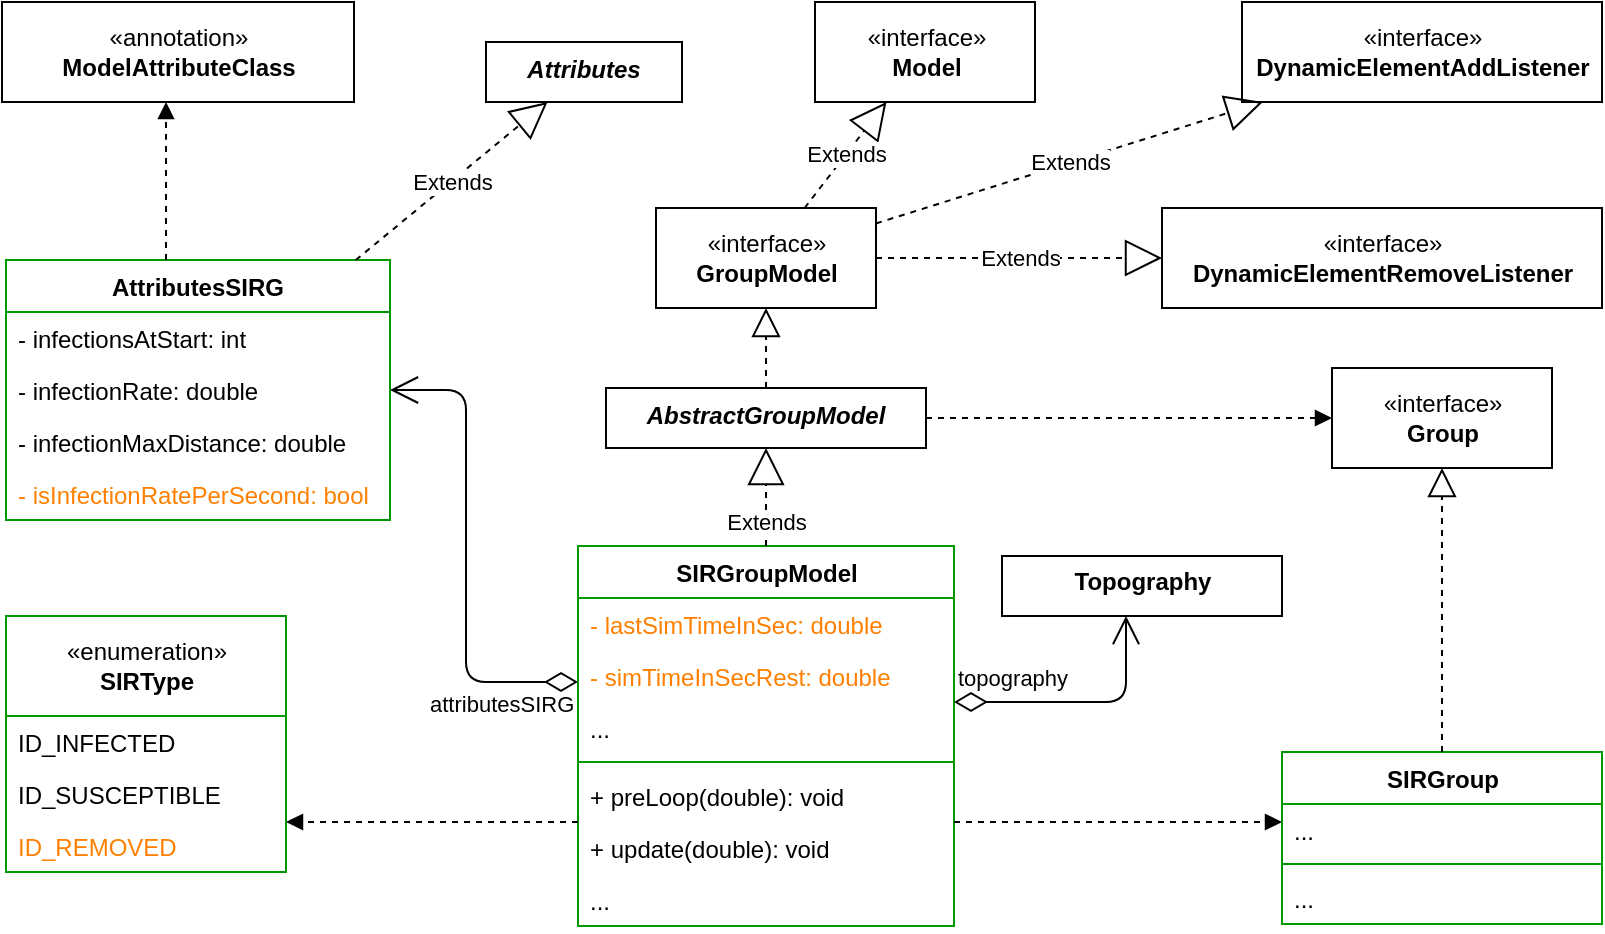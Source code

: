 <mxfile>
    <diagram id="IOOygLNPzqygK7LMgbDT" name="Page-1">
        <mxGraphModel dx="1045" dy="565" grid="1" gridSize="10" guides="1" tooltips="1" connect="1" arrows="1" fold="1" page="1" pageScale="1" pageWidth="1169" pageHeight="1654" math="0" shadow="0">
            <root>
                <mxCell id="0"/>
                <mxCell id="1" parent="0"/>
                <mxCell id="2" value="Attributes" style="swimlane;fontStyle=3;align=center;verticalAlign=top;childLayout=stackLayout;horizontal=1;startSize=26;horizontalStack=0;resizeParent=1;resizeParentMax=0;resizeLast=0;collapsible=1;marginBottom=0;swimlaneLine=0;" parent="1" vertex="1">
                    <mxGeometry x="420" y="190" width="98" height="30" as="geometry">
                        <mxRectangle x="254" y="40" width="90" height="26" as="alternateBounds"/>
                    </mxGeometry>
                </mxCell>
                <mxCell id="6" value="AttributesSIRG" style="swimlane;fontStyle=1;align=center;verticalAlign=top;childLayout=stackLayout;horizontal=1;startSize=26;horizontalStack=0;resizeParent=1;resizeParentMax=0;resizeLast=0;collapsible=1;marginBottom=0;swimlaneLine=1;strokeColor=#009900;" parent="1" vertex="1">
                    <mxGeometry x="180" y="299" width="192" height="130" as="geometry"/>
                </mxCell>
                <mxCell id="7" value="- infectionsAtStart: int" style="text;strokeColor=none;fillColor=none;align=left;verticalAlign=top;spacingLeft=4;spacingRight=4;overflow=hidden;rotatable=0;points=[[0,0.5],[1,0.5]];portConstraint=eastwest;" parent="6" vertex="1">
                    <mxGeometry y="26" width="192" height="26" as="geometry"/>
                </mxCell>
                <mxCell id="11" value="- infectionRate: double" style="text;strokeColor=none;fillColor=none;align=left;verticalAlign=top;spacingLeft=4;spacingRight=4;overflow=hidden;rotatable=0;points=[[0,0.5],[1,0.5]];portConstraint=eastwest;" parent="6" vertex="1">
                    <mxGeometry y="52" width="192" height="26" as="geometry"/>
                </mxCell>
                <mxCell id="12" value="- infectionMaxDistance: double" style="text;strokeColor=none;fillColor=none;align=left;verticalAlign=top;spacingLeft=4;spacingRight=4;overflow=hidden;rotatable=0;points=[[0,0.5],[1,0.5]];portConstraint=eastwest;" parent="6" vertex="1">
                    <mxGeometry y="78" width="192" height="26" as="geometry"/>
                </mxCell>
                <mxCell id="119" value="- isInfectionRatePerSecond: bool" style="text;strokeColor=none;fillColor=none;align=left;verticalAlign=top;spacingLeft=4;spacingRight=4;overflow=hidden;rotatable=0;points=[[0,0.5],[1,0.5]];portConstraint=eastwest;fontColor=#FF8000;" parent="6" vertex="1">
                    <mxGeometry y="104" width="192" height="26" as="geometry"/>
                </mxCell>
                <mxCell id="18" value="«enumeration»&lt;br&gt;&lt;b&gt;SIRType&lt;/b&gt;" style="swimlane;fontStyle=0;childLayout=stackLayout;horizontal=1;startSize=50;fillColor=none;horizontalStack=0;resizeParent=1;resizeParentMax=0;resizeLast=0;collapsible=1;marginBottom=0;html=1;strokeColor=#009900;" parent="1" vertex="1">
                    <mxGeometry x="180" y="477" width="140" height="128" as="geometry"/>
                </mxCell>
                <mxCell id="19" value="ID_INFECTED" style="text;strokeColor=none;fillColor=none;align=left;verticalAlign=top;spacingLeft=4;spacingRight=4;overflow=hidden;rotatable=0;points=[[0,0.5],[1,0.5]];portConstraint=eastwest;" parent="18" vertex="1">
                    <mxGeometry y="50" width="140" height="26" as="geometry"/>
                </mxCell>
                <mxCell id="20" value="ID_SUSCEPTIBLE" style="text;strokeColor=none;fillColor=none;align=left;verticalAlign=top;spacingLeft=4;spacingRight=4;overflow=hidden;rotatable=0;points=[[0,0.5],[1,0.5]];portConstraint=eastwest;" parent="18" vertex="1">
                    <mxGeometry y="76" width="140" height="26" as="geometry"/>
                </mxCell>
                <mxCell id="21" value="ID_REMOVED" style="text;strokeColor=none;fillColor=none;align=left;verticalAlign=top;spacingLeft=4;spacingRight=4;overflow=hidden;rotatable=0;points=[[0,0.5],[1,0.5]];portConstraint=eastwest;fontColor=#FF8000;" parent="18" vertex="1">
                    <mxGeometry y="102" width="140" height="26" as="geometry"/>
                </mxCell>
                <mxCell id="27" value="«interface»&lt;br&gt;&lt;b&gt;Group&lt;/b&gt;" style="html=1;" parent="1" vertex="1">
                    <mxGeometry x="843" y="353" width="110" height="50" as="geometry"/>
                </mxCell>
                <mxCell id="28" value="SIRGroupModel" style="swimlane;fontStyle=1;align=center;verticalAlign=top;childLayout=stackLayout;horizontal=1;startSize=26;horizontalStack=0;resizeParent=1;resizeParentMax=0;resizeLast=0;collapsible=1;marginBottom=0;html=1;strokeColor=#009900;" parent="1" vertex="1">
                    <mxGeometry x="466" y="442" width="188" height="190" as="geometry"/>
                </mxCell>
                <mxCell id="115" value="- lastSimTimeInSec: double" style="text;strokeColor=none;fillColor=none;align=left;verticalAlign=top;spacingLeft=4;spacingRight=4;overflow=hidden;rotatable=0;points=[[0,0.5],[1,0.5]];portConstraint=eastwest;fontColor=#FF8000;" parent="28" vertex="1">
                    <mxGeometry y="26" width="188" height="26" as="geometry"/>
                </mxCell>
                <mxCell id="121" value="- simTimeInSecRest: double" style="text;strokeColor=none;fillColor=none;align=left;verticalAlign=top;spacingLeft=4;spacingRight=4;overflow=hidden;rotatable=0;points=[[0,0.5],[1,0.5]];portConstraint=eastwest;fontColor=#FF8000;" parent="28" vertex="1">
                    <mxGeometry y="52" width="188" height="26" as="geometry"/>
                </mxCell>
                <mxCell id="125" value="..." style="text;strokeColor=none;fillColor=none;align=left;verticalAlign=top;spacingLeft=4;spacingRight=4;overflow=hidden;rotatable=0;points=[[0,0.5],[1,0.5]];portConstraint=eastwest;" parent="28" vertex="1">
                    <mxGeometry y="78" width="188" height="26" as="geometry"/>
                </mxCell>
                <mxCell id="30" value="" style="line;strokeWidth=1;align=left;verticalAlign=middle;spacingTop=-1;spacingLeft=3;spacingRight=3;rotatable=0;labelPosition=right;points=[];portConstraint=eastwest;strokeColor=#009900;" parent="28" vertex="1">
                    <mxGeometry y="104" width="188" height="8" as="geometry"/>
                </mxCell>
                <mxCell id="31" value="+ preLoop(double): void" style="text;strokeColor=none;fillColor=none;align=left;verticalAlign=top;spacingLeft=4;spacingRight=4;overflow=hidden;rotatable=0;points=[[0,0.5],[1,0.5]];portConstraint=eastwest;" parent="28" vertex="1">
                    <mxGeometry y="112" width="188" height="26" as="geometry"/>
                </mxCell>
                <mxCell id="68" value="+ update(double): void" style="text;strokeColor=none;fillColor=none;align=left;verticalAlign=top;spacingLeft=4;spacingRight=4;overflow=hidden;rotatable=0;points=[[0,0.5],[1,0.5]];portConstraint=eastwest;" parent="28" vertex="1">
                    <mxGeometry y="138" width="188" height="26" as="geometry"/>
                </mxCell>
                <mxCell id="117" value="..." style="text;strokeColor=none;fillColor=none;align=left;verticalAlign=top;spacingLeft=4;spacingRight=4;overflow=hidden;rotatable=0;points=[[0,0.5],[1,0.5]];portConstraint=eastwest;" parent="28" vertex="1">
                    <mxGeometry y="164" width="188" height="26" as="geometry"/>
                </mxCell>
                <mxCell id="32" value="SIRGroup" style="swimlane;fontStyle=1;align=center;verticalAlign=top;childLayout=stackLayout;horizontal=1;startSize=26;horizontalStack=0;resizeParent=1;resizeParentMax=0;resizeLast=0;collapsible=1;marginBottom=0;html=1;strokeColor=#009900;" parent="1" vertex="1">
                    <mxGeometry x="818" y="545" width="160" height="86" as="geometry"/>
                </mxCell>
                <mxCell id="33" value="..." style="text;strokeColor=none;fillColor=none;align=left;verticalAlign=top;spacingLeft=4;spacingRight=4;overflow=hidden;rotatable=0;points=[[0,0.5],[1,0.5]];portConstraint=eastwest;" parent="32" vertex="1">
                    <mxGeometry y="26" width="160" height="26" as="geometry"/>
                </mxCell>
                <mxCell id="34" value="" style="line;strokeWidth=1;fillColor=none;align=left;verticalAlign=middle;spacingTop=-1;spacingLeft=3;spacingRight=3;rotatable=0;labelPosition=right;points=[];portConstraint=eastwest;strokeColor=#009900;" parent="32" vertex="1">
                    <mxGeometry y="52" width="160" height="8" as="geometry"/>
                </mxCell>
                <mxCell id="35" value="..." style="text;strokeColor=none;fillColor=none;align=left;verticalAlign=top;spacingLeft=4;spacingRight=4;overflow=hidden;rotatable=0;points=[[0,0.5],[1,0.5]];portConstraint=eastwest;" parent="32" vertex="1">
                    <mxGeometry y="60" width="160" height="26" as="geometry"/>
                </mxCell>
                <mxCell id="40" value="&lt;b&gt;Topography&lt;/b&gt;" style="swimlane;fontStyle=0;childLayout=stackLayout;horizontal=1;startSize=26;horizontalStack=0;resizeParent=1;resizeParentMax=0;resizeLast=0;collapsible=1;marginBottom=0;html=1;swimlaneLine=0;" parent="1" vertex="1">
                    <mxGeometry x="678" y="447" width="140" height="30" as="geometry"/>
                </mxCell>
                <mxCell id="54" value="AbstractGroupModel" style="swimlane;fontStyle=3;align=center;verticalAlign=top;childLayout=stackLayout;horizontal=1;startSize=27;horizontalStack=0;resizeParent=1;resizeParentMax=0;resizeLast=0;collapsible=1;marginBottom=0;swimlaneLine=0;" parent="1" vertex="1">
                    <mxGeometry x="480" y="363" width="160" height="30" as="geometry">
                        <mxRectangle x="254" y="40" width="90" height="26" as="alternateBounds"/>
                    </mxGeometry>
                </mxCell>
                <mxCell id="57" value="«interface»&lt;br&gt;&lt;b&gt;GroupModel&lt;/b&gt;" style="html=1;" parent="1" vertex="1">
                    <mxGeometry x="505" y="273" width="110" height="50" as="geometry"/>
                </mxCell>
                <mxCell id="59" value="«interface»&lt;br&gt;&lt;b&gt;Model&lt;/b&gt;" style="html=1;" parent="1" vertex="1">
                    <mxGeometry x="584.5" y="170" width="110" height="50" as="geometry"/>
                </mxCell>
                <mxCell id="61" value="«interface»&lt;br&gt;&lt;b&gt;DynamicElementAddListener&lt;/b&gt;" style="html=1;" parent="1" vertex="1">
                    <mxGeometry x="798" y="170" width="180" height="50" as="geometry"/>
                </mxCell>
                <mxCell id="62" value="«interface»&lt;br&gt;&lt;b&gt;DynamicElementRemoveListener&lt;/b&gt;" style="html=1;" parent="1" vertex="1">
                    <mxGeometry x="758" y="273" width="220" height="50" as="geometry"/>
                </mxCell>
                <mxCell id="15" value="«annotation»&lt;br&gt;&lt;b&gt;ModelAttributeClass&lt;/b&gt;" style="html=1;" parent="1" vertex="1">
                    <mxGeometry x="178" y="170" width="176" height="50" as="geometry"/>
                </mxCell>
                <mxCell id="92" value="" style="endArrow=block;dashed=1;endFill=0;endSize=12;html=1;exitX=0.5;exitY=0;exitDx=0;exitDy=0;entryX=0.5;entryY=1;entryDx=0;entryDy=0;" parent="1" source="54" target="57" edge="1">
                    <mxGeometry width="160" relative="1" as="geometry">
                        <mxPoint x="410" y="290" as="sourcePoint"/>
                        <mxPoint x="570" y="290" as="targetPoint"/>
                    </mxGeometry>
                </mxCell>
                <mxCell id="93" value="" style="endArrow=block;dashed=1;endFill=0;endSize=12;html=1;" parent="1" source="32" target="27" edge="1">
                    <mxGeometry width="160" relative="1" as="geometry">
                        <mxPoint x="923" y="400" as="sourcePoint"/>
                        <mxPoint x="890" y="360" as="targetPoint"/>
                    </mxGeometry>
                </mxCell>
                <mxCell id="94" value="Extends" style="endArrow=block;endSize=16;endFill=0;html=1;dashed=1;" parent="1" source="6" target="2" edge="1">
                    <mxGeometry width="160" relative="1" as="geometry">
                        <mxPoint x="466" y="250.0" as="sourcePoint"/>
                        <mxPoint x="626" y="250.0" as="targetPoint"/>
                    </mxGeometry>
                </mxCell>
                <mxCell id="95" value="Extends" style="endArrow=block;endSize=16;endFill=0;html=1;dashed=1;" parent="1" source="57" target="59" edge="1">
                    <mxGeometry width="160" relative="1" as="geometry">
                        <mxPoint x="510" y="240" as="sourcePoint"/>
                        <mxPoint x="670" y="240" as="targetPoint"/>
                    </mxGeometry>
                </mxCell>
                <mxCell id="96" value="Extends" style="endArrow=block;endSize=16;endFill=0;html=1;dashed=1;" parent="1" source="57" target="61" edge="1">
                    <mxGeometry width="160" relative="1" as="geometry">
                        <mxPoint x="510" y="240" as="sourcePoint"/>
                        <mxPoint x="670" y="240" as="targetPoint"/>
                    </mxGeometry>
                </mxCell>
                <mxCell id="97" value="Extends" style="endArrow=block;endSize=16;endFill=0;html=1;dashed=1;" parent="1" source="57" target="62" edge="1">
                    <mxGeometry width="160" relative="1" as="geometry">
                        <mxPoint x="645" y="280" as="sourcePoint"/>
                        <mxPoint x="745" y="230" as="targetPoint"/>
                    </mxGeometry>
                </mxCell>
                <mxCell id="99" value="" style="endArrow=block;endFill=1;html=1;edgeStyle=orthogonalEdgeStyle;align=left;verticalAlign=top;dashed=1;" parent="1" source="6" target="15" edge="1">
                    <mxGeometry x="1" y="32" relative="1" as="geometry">
                        <mxPoint x="190" y="340" as="sourcePoint"/>
                        <mxPoint x="196" y="468" as="targetPoint"/>
                        <Array as="points">
                            <mxPoint x="260" y="240"/>
                            <mxPoint x="260" y="240"/>
                        </Array>
                        <mxPoint as="offset"/>
                    </mxGeometry>
                </mxCell>
                <mxCell id="101" value="Extends" style="endArrow=block;endSize=16;endFill=0;html=1;dashed=1;exitX=0.5;exitY=0;exitDx=0;exitDy=0;entryX=0.5;entryY=1;entryDx=0;entryDy=0;" parent="1" source="28" target="54" edge="1">
                    <mxGeometry x="-0.51" width="160" relative="1" as="geometry">
                        <mxPoint x="718" y="370" as="sourcePoint"/>
                        <mxPoint x="878" y="305" as="targetPoint"/>
                        <mxPoint as="offset"/>
                    </mxGeometry>
                </mxCell>
                <mxCell id="107" value="" style="endArrow=block;endFill=1;html=1;edgeStyle=orthogonalEdgeStyle;align=left;verticalAlign=top;dashed=1;" parent="1" source="28" target="18" edge="1">
                    <mxGeometry x="-1" relative="1" as="geometry">
                        <mxPoint x="60" y="554" as="sourcePoint"/>
                        <mxPoint x="220" y="554" as="targetPoint"/>
                        <Array as="points">
                            <mxPoint x="420" y="580"/>
                            <mxPoint x="420" y="580"/>
                        </Array>
                    </mxGeometry>
                </mxCell>
                <mxCell id="112" value="" style="endArrow=block;endFill=1;html=1;edgeStyle=orthogonalEdgeStyle;align=left;verticalAlign=top;dashed=1;" parent="1" source="28" target="32" edge="1">
                    <mxGeometry x="-1" relative="1" as="geometry">
                        <mxPoint x="640" y="630" as="sourcePoint"/>
                        <mxPoint x="790" y="640" as="targetPoint"/>
                        <Array as="points">
                            <mxPoint x="750" y="580"/>
                            <mxPoint x="750" y="580"/>
                        </Array>
                    </mxGeometry>
                </mxCell>
                <mxCell id="122" value="&lt;font color=&quot;#000000&quot;&gt;topography&lt;/font&gt;" style="endArrow=open;html=1;endSize=12;startArrow=diamondThin;startSize=14;startFill=0;edgeStyle=orthogonalEdgeStyle;align=left;verticalAlign=bottom;fontColor=#FF8000;" parent="1" source="28" target="40" edge="1">
                    <mxGeometry x="-1" y="3" relative="1" as="geometry">
                        <mxPoint x="694.5" y="510" as="sourcePoint"/>
                        <mxPoint x="854.5" y="510" as="targetPoint"/>
                        <Array as="points">
                            <mxPoint x="740" y="520"/>
                        </Array>
                    </mxGeometry>
                </mxCell>
                <mxCell id="124" value="&lt;font color=&quot;#000000&quot;&gt;attributesSIRG&lt;/font&gt;" style="endArrow=open;html=1;endSize=12;startArrow=diamondThin;startSize=14;startFill=0;edgeStyle=orthogonalEdgeStyle;align=left;verticalAlign=bottom;fontColor=#FF8000;" parent="1" source="28" target="6" edge="1">
                    <mxGeometry x="-0.534" y="28" relative="1" as="geometry">
                        <mxPoint x="306" y="470" as="sourcePoint"/>
                        <mxPoint x="466" y="470" as="targetPoint"/>
                        <Array as="points">
                            <mxPoint x="410" y="510"/>
                            <mxPoint x="410" y="364"/>
                        </Array>
                        <mxPoint x="8" y="20" as="offset"/>
                    </mxGeometry>
                </mxCell>
                <mxCell id="127" value="" style="endArrow=block;endFill=1;html=1;edgeStyle=orthogonalEdgeStyle;align=left;verticalAlign=top;dashed=1;" parent="1" source="54" target="27" edge="1">
                    <mxGeometry x="-1" relative="1" as="geometry">
                        <mxPoint x="776" y="420" as="sourcePoint"/>
                        <mxPoint x="630" y="420" as="targetPoint"/>
                        <Array as="points">
                            <mxPoint x="750" y="378"/>
                            <mxPoint x="750" y="378"/>
                        </Array>
                    </mxGeometry>
                </mxCell>
            </root>
        </mxGraphModel>
    </diagram>
</mxfile>